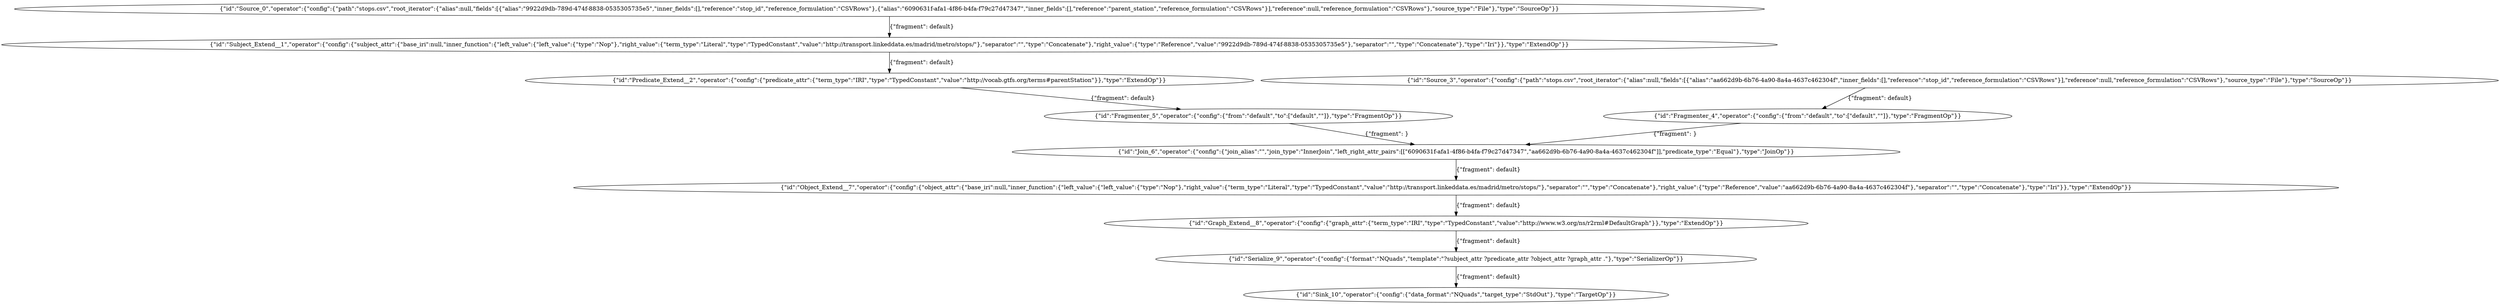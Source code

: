digraph {
    0 [ label = "{\"id\":\"Source_0\",\"operator\":{\"config\":{\"path\":\"stops.csv\",\"root_iterator\":{\"alias\":null,\"fields\":[{\"alias\":\"9922d9db-789d-474f-8838-0535305735e5\",\"inner_fields\":[],\"reference\":\"stop_id\",\"reference_formulation\":\"CSVRows\"},{\"alias\":\"6090631f-afa1-4f86-b4fa-f79c27d47347\",\"inner_fields\":[],\"reference\":\"parent_station\",\"reference_formulation\":\"CSVRows\"}],\"reference\":null,\"reference_formulation\":\"CSVRows\"},\"source_type\":\"File\"},\"type\":\"SourceOp\"}}" ]
    1 [ label = "{\"id\":\"Subject_Extend__1\",\"operator\":{\"config\":{\"subject_attr\":{\"base_iri\":null,\"inner_function\":{\"left_value\":{\"left_value\":{\"type\":\"Nop\"},\"right_value\":{\"term_type\":\"Literal\",\"type\":\"TypedConstant\",\"value\":\"http://transport.linkeddata.es/madrid/metro/stops/\"},\"separator\":\"\",\"type\":\"Concatenate\"},\"right_value\":{\"type\":\"Reference\",\"value\":\"9922d9db-789d-474f-8838-0535305735e5\"},\"separator\":\"\",\"type\":\"Concatenate\"},\"type\":\"Iri\"}},\"type\":\"ExtendOp\"}}" ]
    2 [ label = "{\"id\":\"Predicate_Extend__2\",\"operator\":{\"config\":{\"predicate_attr\":{\"term_type\":\"IRI\",\"type\":\"TypedConstant\",\"value\":\"http://vocab.gtfs.org/terms#parentStation\"}},\"type\":\"ExtendOp\"}}" ]
    3 [ label = "{\"id\":\"Source_3\",\"operator\":{\"config\":{\"path\":\"stops.csv\",\"root_iterator\":{\"alias\":null,\"fields\":[{\"alias\":\"aa662d9b-6b76-4a90-8a4a-4637c462304f\",\"inner_fields\":[],\"reference\":\"stop_id\",\"reference_formulation\":\"CSVRows\"}],\"reference\":null,\"reference_formulation\":\"CSVRows\"},\"source_type\":\"File\"},\"type\":\"SourceOp\"}}" ]
    4 [ label = "{\"id\":\"Fragmenter_4\",\"operator\":{\"config\":{\"from\":\"default\",\"to\":[\"default\",\"\"]},\"type\":\"FragmentOp\"}}" ]
    5 [ label = "{\"id\":\"Fragmenter_5\",\"operator\":{\"config\":{\"from\":\"default\",\"to\":[\"default\",\"\"]},\"type\":\"FragmentOp\"}}" ]
    6 [ label = "{\"id\":\"Join_6\",\"operator\":{\"config\":{\"join_alias\":\"\",\"join_type\":\"InnerJoin\",\"left_right_attr_pairs\":[[\"6090631f-afa1-4f86-b4fa-f79c27d47347\",\"aa662d9b-6b76-4a90-8a4a-4637c462304f\"]],\"predicate_type\":\"Equal\"},\"type\":\"JoinOp\"}}" ]
    7 [ label = "{\"id\":\"Object_Extend__7\",\"operator\":{\"config\":{\"object_attr\":{\"base_iri\":null,\"inner_function\":{\"left_value\":{\"left_value\":{\"type\":\"Nop\"},\"right_value\":{\"term_type\":\"Literal\",\"type\":\"TypedConstant\",\"value\":\"http://transport.linkeddata.es/madrid/metro/stops/\"},\"separator\":\"\",\"type\":\"Concatenate\"},\"right_value\":{\"type\":\"Reference\",\"value\":\"aa662d9b-6b76-4a90-8a4a-4637c462304f\"},\"separator\":\"\",\"type\":\"Concatenate\"},\"type\":\"Iri\"}},\"type\":\"ExtendOp\"}}" ]
    8 [ label = "{\"id\":\"Graph_Extend__8\",\"operator\":{\"config\":{\"graph_attr\":{\"term_type\":\"IRI\",\"type\":\"TypedConstant\",\"value\":\"http://www.w3.org/ns/r2rml#DefaultGraph\"}},\"type\":\"ExtendOp\"}}" ]
    9 [ label = "{\"id\":\"Serialize_9\",\"operator\":{\"config\":{\"format\":\"NQuads\",\"template\":\"?subject_attr ?predicate_attr ?object_attr ?graph_attr .\"},\"type\":\"SerializerOp\"}}" ]
    10 [ label = "{\"id\":\"Sink_10\",\"operator\":{\"config\":{\"data_format\":\"NQuads\",\"target_type\":\"StdOut\"},\"type\":\"TargetOp\"}}" ]
    0 -> 1 [ label = "{\"fragment\": default}" ]
    1 -> 2 [ label = "{\"fragment\": default}" ]
    3 -> 4 [ label = "{\"fragment\": default}" ]
    2 -> 5 [ label = "{\"fragment\": default}" ]
    5 -> 6 [ label = "{\"fragment\": }" ]
    4 -> 6 [ label = "{\"fragment\": }" ]
    6 -> 7 [ label = "{\"fragment\": default}" ]
    7 -> 8 [ label = "{\"fragment\": default}" ]
    8 -> 9 [ label = "{\"fragment\": default}" ]
    9 -> 10 [ label = "{\"fragment\": default}" ]
}
